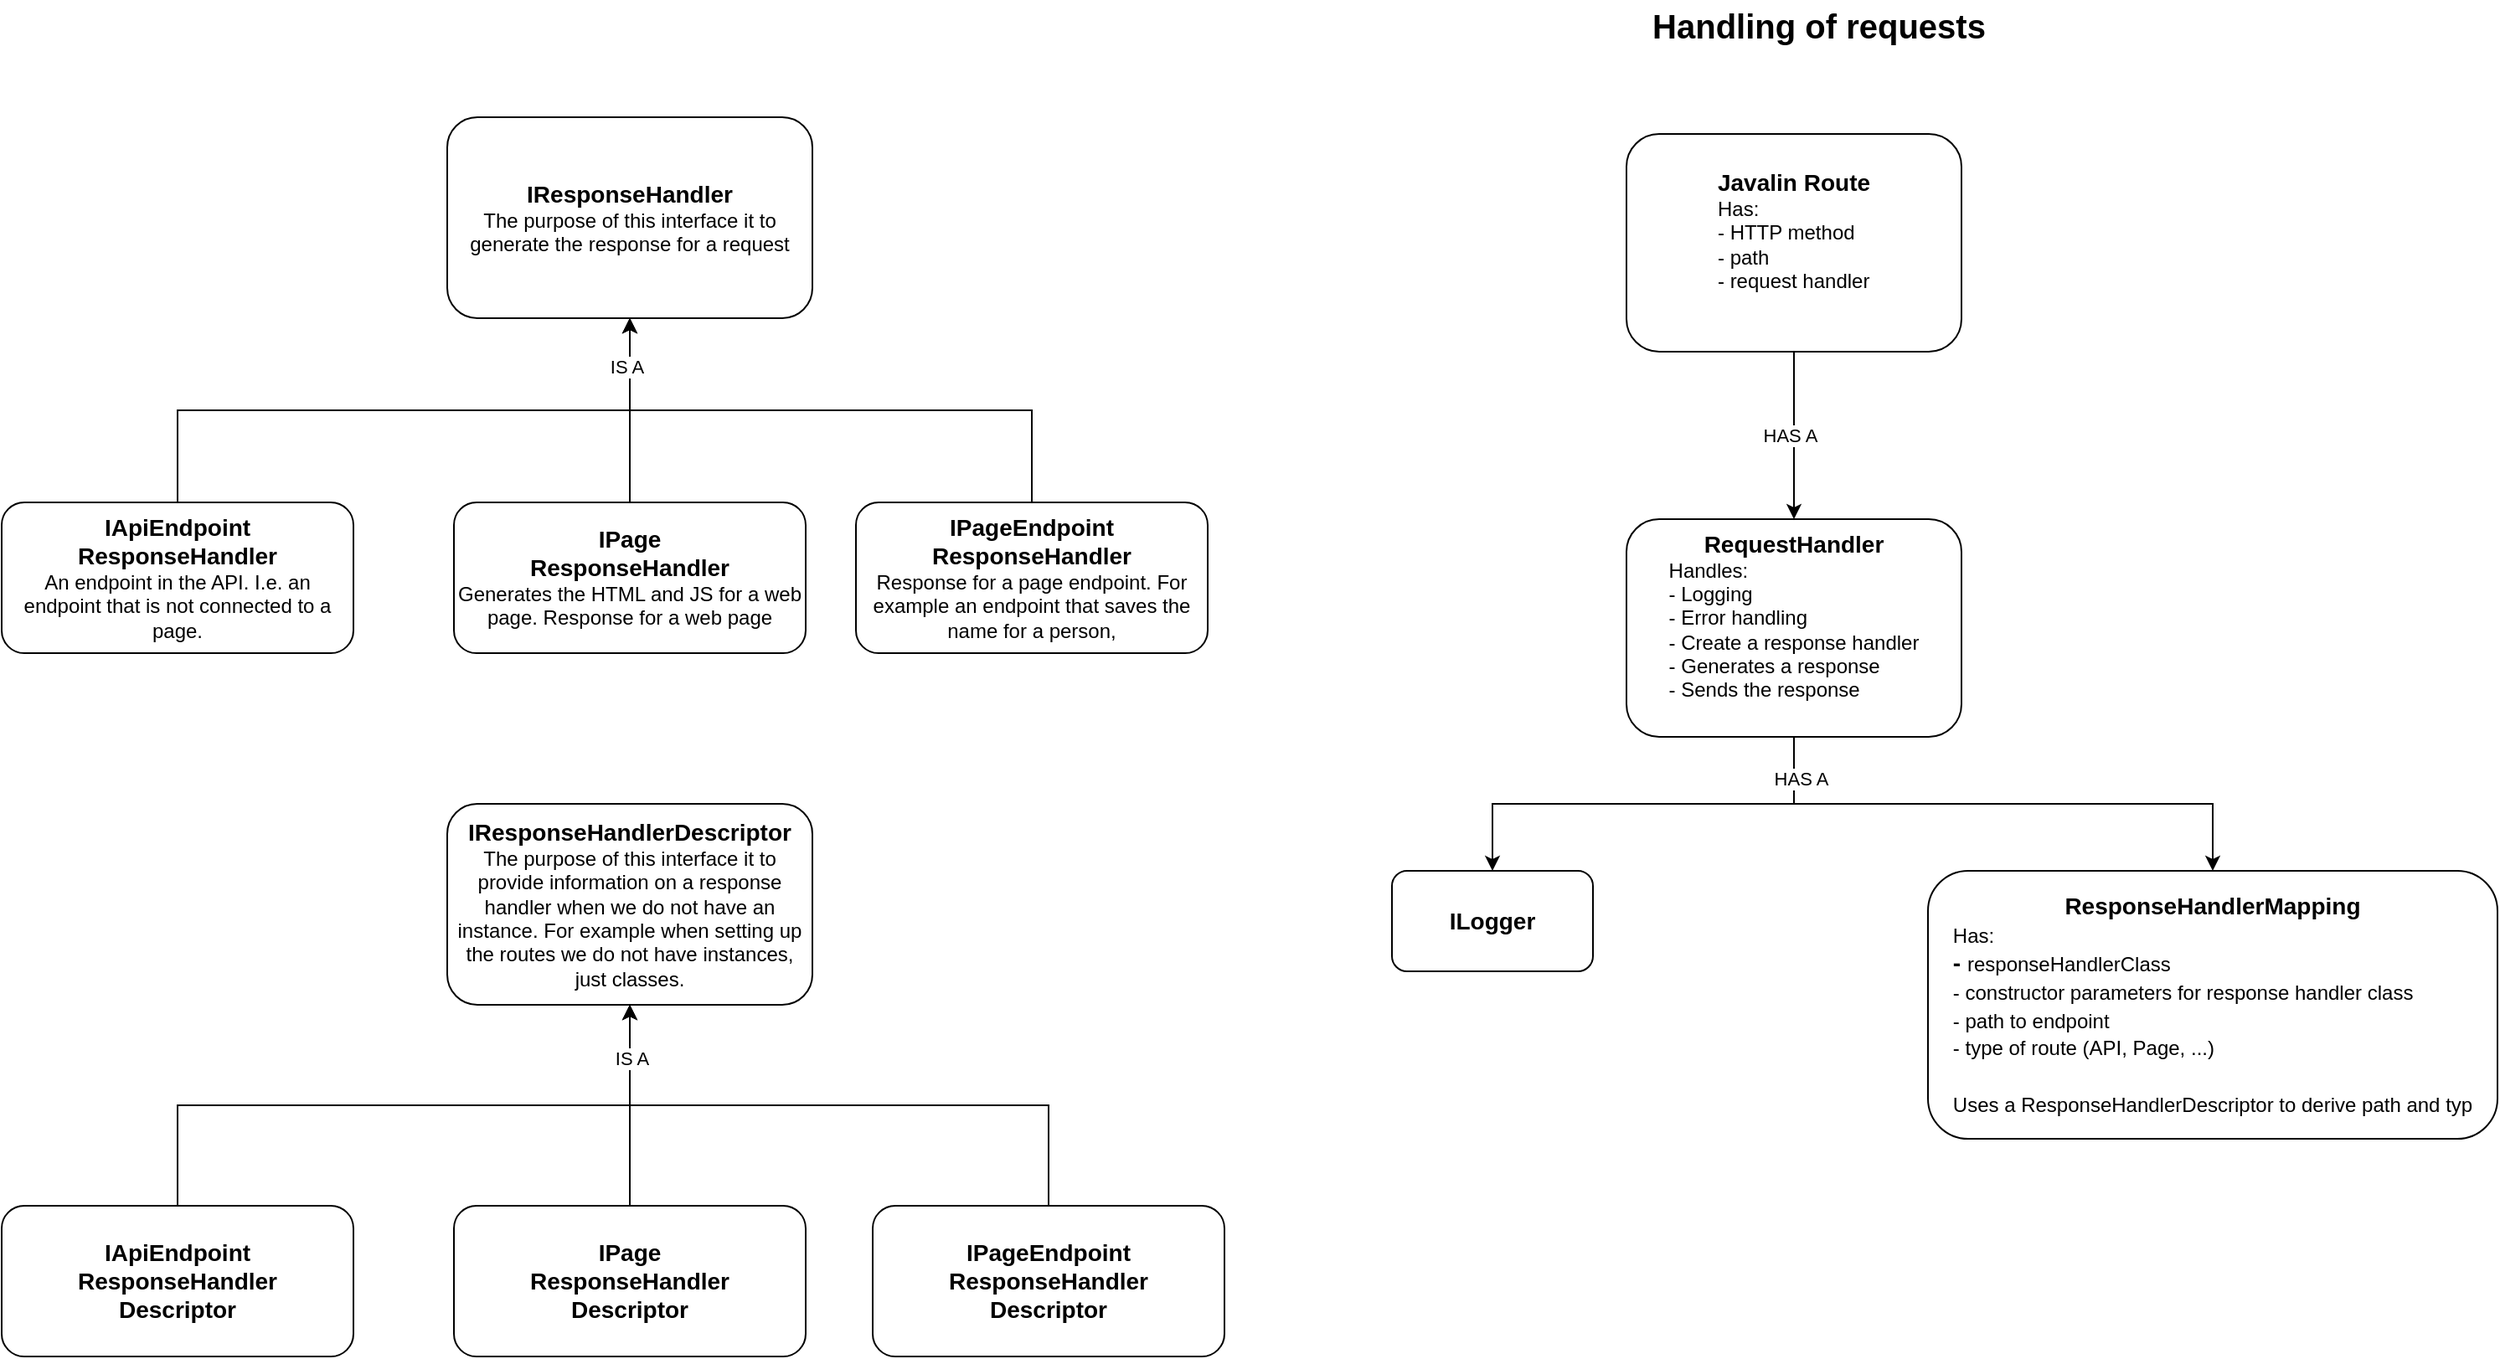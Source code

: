 <mxfile version="22.1.22" type="embed">
  <diagram id="23iRSUPoRavnBvh4doch" name="Page-1">
    <mxGraphModel dx="1216" dy="1165" grid="1" gridSize="10" guides="1" tooltips="1" connect="1" arrows="1" fold="1" page="1" pageScale="1" pageWidth="827" pageHeight="1169" math="0" shadow="0">
      <root>
        <mxCell id="0" />
        <mxCell id="1" parent="0" />
        <mxCell id="4" value="&lt;b&gt;&lt;font style=&quot;font-size: 14px;&quot;&gt;IResponseHandler&lt;/font&gt;&lt;/b&gt;&lt;br&gt;The purpose of this interface it to generate the response for a request" style="rounded=1;whiteSpace=wrap;html=1;" vertex="1" parent="1">
          <mxGeometry x="346" y="90" width="218" height="120" as="geometry" />
        </mxCell>
        <mxCell id="8" style="edgeStyle=orthogonalEdgeStyle;rounded=0;orthogonalLoop=1;jettySize=auto;html=1;exitX=0.5;exitY=0;exitDx=0;exitDy=0;entryX=0.5;entryY=1;entryDx=0;entryDy=0;" edge="1" parent="1" source="5" target="4">
          <mxGeometry relative="1" as="geometry" />
        </mxCell>
        <mxCell id="5" value="&lt;font style=&quot;font-size: 14px;&quot;&gt;&lt;b&gt;IPage&lt;br&gt;ResponseHandler&lt;/b&gt;&lt;/font&gt;&lt;br&gt;Generates the HTML and JS for a web page. Response for a web page" style="rounded=1;whiteSpace=wrap;html=1;" vertex="1" parent="1">
          <mxGeometry x="350" y="320" width="210" height="90" as="geometry" />
        </mxCell>
        <mxCell id="9" style="edgeStyle=orthogonalEdgeStyle;rounded=0;orthogonalLoop=1;jettySize=auto;html=1;exitX=0.5;exitY=0;exitDx=0;exitDy=0;entryX=0.5;entryY=1;entryDx=0;entryDy=0;" edge="1" parent="1" source="6" target="4">
          <mxGeometry relative="1" as="geometry" />
        </mxCell>
        <mxCell id="6" value="&lt;font style=&quot;font-size: 14px;&quot;&gt;&lt;b&gt;IPageEndpoint&lt;br&gt;ResponseHandler&lt;/b&gt;&lt;/font&gt;&lt;br&gt;Response for a page endpoint. For example an endpoint that saves the name for a person," style="rounded=1;whiteSpace=wrap;html=1;" vertex="1" parent="1">
          <mxGeometry x="590" y="320" width="210" height="90" as="geometry" />
        </mxCell>
        <mxCell id="10" style="edgeStyle=orthogonalEdgeStyle;rounded=0;orthogonalLoop=1;jettySize=auto;html=1;exitX=0.5;exitY=0;exitDx=0;exitDy=0;entryX=0.5;entryY=1;entryDx=0;entryDy=0;" edge="1" parent="1" source="7" target="4">
          <mxGeometry relative="1" as="geometry" />
        </mxCell>
        <mxCell id="23" value="IS A" style="edgeLabel;html=1;align=center;verticalAlign=middle;resizable=0;points=[];" vertex="1" connectable="0" parent="10">
          <mxGeometry x="0.847" y="2" relative="1" as="geometry">
            <mxPoint as="offset" />
          </mxGeometry>
        </mxCell>
        <mxCell id="7" value="&lt;font style=&quot;font-size: 14px;&quot;&gt;&lt;b&gt;IApiEndpoint&lt;br&gt;ResponseHandler&lt;/b&gt;&lt;/font&gt;&lt;br&gt;An endpoint in the API. I.e. an endpoint that is not connected to a page." style="rounded=1;whiteSpace=wrap;html=1;" vertex="1" parent="1">
          <mxGeometry x="80" y="320" width="210" height="90" as="geometry" />
        </mxCell>
        <mxCell id="11" value="&lt;b&gt;&lt;font style=&quot;font-size: 14px;&quot;&gt;IResponseHandlerDescriptor&lt;/font&gt;&lt;/b&gt;&lt;br&gt;The purpose of this interface it to provide information on a response handler when we do not have an instance. For example when setting up the routes we do not have instances, just classes." style="rounded=1;whiteSpace=wrap;html=1;" vertex="1" parent="1">
          <mxGeometry x="346" y="500" width="218" height="120" as="geometry" />
        </mxCell>
        <mxCell id="25" style="edgeStyle=orthogonalEdgeStyle;rounded=0;orthogonalLoop=1;jettySize=auto;html=1;exitX=0.5;exitY=0;exitDx=0;exitDy=0;entryX=0.5;entryY=1;entryDx=0;entryDy=0;" edge="1" parent="1" source="13" target="11">
          <mxGeometry relative="1" as="geometry" />
        </mxCell>
        <mxCell id="13" value="&lt;font style=&quot;font-size: 14px;&quot;&gt;&lt;b&gt;IApiEndpoint&lt;br&gt;ResponseHandler&lt;br&gt;&lt;/b&gt;&lt;/font&gt;&lt;font style=&quot;font-size: 14px;&quot;&gt;&lt;b&gt;Descriptor&lt;/b&gt;&lt;/font&gt;&lt;br&gt;" style="rounded=1;whiteSpace=wrap;html=1;" vertex="1" parent="1">
          <mxGeometry x="80" y="740" width="210" height="90" as="geometry" />
        </mxCell>
        <mxCell id="27" style="edgeStyle=orthogonalEdgeStyle;rounded=0;orthogonalLoop=1;jettySize=auto;html=1;exitX=0.5;exitY=0;exitDx=0;exitDy=0;entryX=0.5;entryY=1;entryDx=0;entryDy=0;" edge="1" parent="1" source="14" target="11">
          <mxGeometry relative="1" as="geometry" />
        </mxCell>
        <mxCell id="14" value="&lt;font style=&quot;font-size: 14px;&quot;&gt;&lt;b&gt;IPageEndpoint&lt;br&gt;ResponseHandler &lt;br&gt;Descriptor&lt;/b&gt;&lt;/font&gt;&lt;br&gt;" style="rounded=1;whiteSpace=wrap;html=1;" vertex="1" parent="1">
          <mxGeometry x="600" y="740" width="210" height="90" as="geometry" />
        </mxCell>
        <mxCell id="26" style="edgeStyle=orthogonalEdgeStyle;rounded=0;orthogonalLoop=1;jettySize=auto;html=1;exitX=0.5;exitY=0;exitDx=0;exitDy=0;" edge="1" parent="1" source="15" target="11">
          <mxGeometry relative="1" as="geometry" />
        </mxCell>
        <mxCell id="28" value="IS A" style="edgeLabel;html=1;align=center;verticalAlign=middle;resizable=0;points=[];" vertex="1" connectable="0" parent="26">
          <mxGeometry x="0.467" y="-1" relative="1" as="geometry">
            <mxPoint as="offset" />
          </mxGeometry>
        </mxCell>
        <mxCell id="15" value="&lt;font style=&quot;font-size: 14px;&quot;&gt;&lt;b&gt;IPage&lt;br&gt;ResponseHandler&lt;br&gt;Descriptor&lt;/b&gt;&lt;/font&gt;&lt;br&gt;" style="rounded=1;whiteSpace=wrap;html=1;" vertex="1" parent="1">
          <mxGeometry x="350" y="740" width="210" height="90" as="geometry" />
        </mxCell>
        <mxCell id="21" style="edgeStyle=orthogonalEdgeStyle;rounded=0;orthogonalLoop=1;jettySize=auto;html=1;exitX=0.5;exitY=1;exitDx=0;exitDy=0;entryX=0.5;entryY=0;entryDx=0;entryDy=0;" edge="1" parent="1" source="35" target="20">
          <mxGeometry relative="1" as="geometry">
            <mxPoint x="1145" y="240" as="sourcePoint" />
          </mxGeometry>
        </mxCell>
        <mxCell id="22" value="HAS A&amp;nbsp;" style="edgeLabel;html=1;align=center;verticalAlign=middle;resizable=0;points=[];" vertex="1" connectable="0" parent="21">
          <mxGeometry x="-0.011" y="-1" relative="1" as="geometry">
            <mxPoint as="offset" />
          </mxGeometry>
        </mxCell>
        <mxCell id="30" style="edgeStyle=orthogonalEdgeStyle;rounded=0;orthogonalLoop=1;jettySize=auto;html=1;exitX=0.5;exitY=1;exitDx=0;exitDy=0;entryX=0.5;entryY=0;entryDx=0;entryDy=0;startArrow=none;startFill=0;endArrow=classic;endFill=1;" edge="1" parent="1" source="20" target="29">
          <mxGeometry relative="1" as="geometry" />
        </mxCell>
        <mxCell id="20" value="&lt;b&gt;&lt;font style=&quot;font-size: 14px;&quot;&gt;RequestHandler&lt;/font&gt;&lt;/b&gt;&lt;br&gt;&lt;div style=&quot;text-align: left;&quot;&gt;&lt;span style=&quot;background-color: initial;&quot;&gt;Handles:&lt;/span&gt;&lt;/div&gt;&lt;div style=&quot;text-align: left;&quot;&gt;&lt;span style=&quot;background-color: initial;&quot;&gt;- Logging&lt;/span&gt;&lt;/div&gt;&lt;div style=&quot;text-align: left;&quot;&gt;&lt;span style=&quot;background-color: initial;&quot;&gt;- Error handling&lt;/span&gt;&lt;/div&gt;&lt;div style=&quot;text-align: left;&quot;&gt;&lt;span style=&quot;background-color: initial;&quot;&gt;- Create a response handler&lt;/span&gt;&lt;/div&gt;&lt;div style=&quot;text-align: left;&quot;&gt;&lt;span style=&quot;background-color: initial;&quot;&gt;- Generates a response&lt;/span&gt;&lt;/div&gt;&lt;div style=&quot;text-align: left;&quot;&gt;&lt;span style=&quot;background-color: initial;&quot;&gt;- Sends the response&lt;/span&gt;&lt;/div&gt;&lt;div style=&quot;text-align: left;&quot;&gt;&lt;br&gt;&lt;/div&gt;" style="rounded=1;whiteSpace=wrap;html=1;" vertex="1" parent="1">
          <mxGeometry x="1050" y="330" width="200" height="130" as="geometry" />
        </mxCell>
        <mxCell id="29" value="&lt;b&gt;&lt;font style=&quot;font-size: 14px;&quot;&gt;ILogger&lt;/font&gt;&lt;/b&gt;" style="rounded=1;whiteSpace=wrap;html=1;" vertex="1" parent="1">
          <mxGeometry x="910" y="540" width="120" height="60" as="geometry" />
        </mxCell>
        <mxCell id="33" style="edgeStyle=orthogonalEdgeStyle;rounded=0;orthogonalLoop=1;jettySize=auto;html=1;exitX=0.5;exitY=0;exitDx=0;exitDy=0;startArrow=classic;startFill=1;endArrow=none;endFill=0;" edge="1" parent="1" source="32" target="20">
          <mxGeometry relative="1" as="geometry" />
        </mxCell>
        <mxCell id="34" value="HAS A" style="edgeLabel;html=1;align=center;verticalAlign=middle;resizable=0;points=[];" vertex="1" connectable="0" parent="33">
          <mxGeometry x="0.849" y="-4" relative="1" as="geometry">
            <mxPoint as="offset" />
          </mxGeometry>
        </mxCell>
        <mxCell id="32" value="&lt;font style=&quot;font-size: 14px;&quot;&gt;&lt;b&gt;ResponseHandlerMapping&lt;/b&gt;&lt;br&gt;&lt;div style=&quot;text-align: left;&quot;&gt;&lt;span style=&quot;background-color: initial; font-size: 12px;&quot;&gt;Has:&lt;/span&gt;&lt;/div&gt;&lt;div style=&quot;font-weight: bold; text-align: left;&quot;&gt;&lt;b style=&quot;background-color: initial; font-size: 12px;&quot;&gt;&lt;font style=&quot;font-size: 14px;&quot;&gt;-&amp;nbsp;&lt;/font&gt;&lt;/b&gt;&lt;span style=&quot;background-color: initial; font-size: 12px; font-weight: normal;&quot;&gt;responseHandlerClass&lt;/span&gt;&lt;/div&gt;&lt;div style=&quot;font-weight: bold; text-align: left;&quot;&gt;&lt;span style=&quot;background-color: initial; font-size: 12px; font-weight: normal;&quot;&gt;- constructor parameters for response handler class&lt;/span&gt;&lt;/div&gt;&lt;div style=&quot;font-weight: bold; text-align: left;&quot;&gt;&lt;span style=&quot;background-color: initial; font-size: 12px; font-weight: normal;&quot;&gt;- path to endpoint&lt;/span&gt;&lt;/div&gt;&lt;div style=&quot;font-weight: bold; text-align: left;&quot;&gt;&lt;span style=&quot;background-color: initial; font-size: 12px; font-weight: normal;&quot;&gt;- type of route (API, Page, ...)&lt;/span&gt;&lt;/div&gt;&lt;div style=&quot;font-weight: bold; text-align: left;&quot;&gt;&lt;span style=&quot;background-color: initial; font-size: 12px; font-weight: normal;&quot;&gt;&lt;br&gt;&lt;/span&gt;&lt;/div&gt;&lt;div style=&quot;font-weight: bold; text-align: left;&quot;&gt;&lt;span style=&quot;background-color: initial; font-size: 12px; font-weight: normal;&quot;&gt;Uses a ResponseHandlerDescriptor to derive path and typ&lt;/span&gt;&lt;/div&gt;&lt;/font&gt;" style="rounded=1;whiteSpace=wrap;html=1;" vertex="1" parent="1">
          <mxGeometry x="1230" y="540" width="340" height="160" as="geometry" />
        </mxCell>
        <mxCell id="35" value="&lt;b&gt;&lt;font style=&quot;font-size: 14px;&quot;&gt;Javalin Route&lt;/font&gt;&lt;/b&gt;&lt;br&gt;&lt;div style=&quot;text-align: left;&quot;&gt;&lt;span style=&quot;background-color: initial;&quot;&gt;Has:&lt;/span&gt;&lt;/div&gt;&lt;div style=&quot;text-align: left;&quot;&gt;&lt;span style=&quot;background-color: initial;&quot;&gt;- HTTP method&lt;/span&gt;&lt;/div&gt;&lt;div style=&quot;text-align: left;&quot;&gt;&lt;span style=&quot;background-color: initial;&quot;&gt;- path&lt;/span&gt;&lt;/div&gt;&lt;div style=&quot;text-align: left;&quot;&gt;&lt;span style=&quot;background-color: initial;&quot;&gt;- request handler&lt;/span&gt;&lt;/div&gt;&lt;div style=&quot;text-align: left;&quot;&gt;&lt;br&gt;&lt;/div&gt;" style="rounded=1;whiteSpace=wrap;html=1;" vertex="1" parent="1">
          <mxGeometry x="1050" y="100" width="200" height="130" as="geometry" />
        </mxCell>
        <mxCell id="36" value="&lt;font style=&quot;font-size: 20px;&quot;&gt;&lt;b&gt;Handling of requests&lt;/b&gt;&lt;/font&gt;" style="text;html=1;strokeColor=none;fillColor=none;align=center;verticalAlign=middle;whiteSpace=wrap;rounded=0;" vertex="1" parent="1">
          <mxGeometry x="1040" y="20" width="250" height="30" as="geometry" />
        </mxCell>
      </root>
    </mxGraphModel>
  </diagram>
</mxfile>
